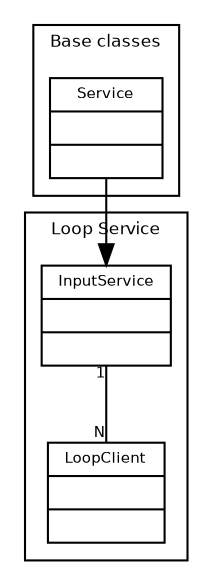 digraph G {
	fontname = "Bitstream Vera Sans"
	fontsize = 8
	
	node [
		fontname = "Bitstream Vera Sans"
		fontsize = 7
		shape = "record"	
	]
	
	edge [
		fontname = "Bitstream Vera Sans"
		fontsize = 7
	]
	
	
	subgraph clusterBase {
		label = "Base classes"
	
		Service [
			label = "{Service||}"
		]
	}
		
	subgraph clusterLoopSvc {
		label = "Loop Service"
		
		LoopService [
			label = "{InputService||}"
		]
	
		LoopClient [
			label = "{LoopClient||}"
		]
	}	
	
	Service -> LoopService
	
	edge [
		arrowhead = "none"

                headlabel = "N"
                taillabel = "1"
	]
	
	LoopService -> LoopClient
}